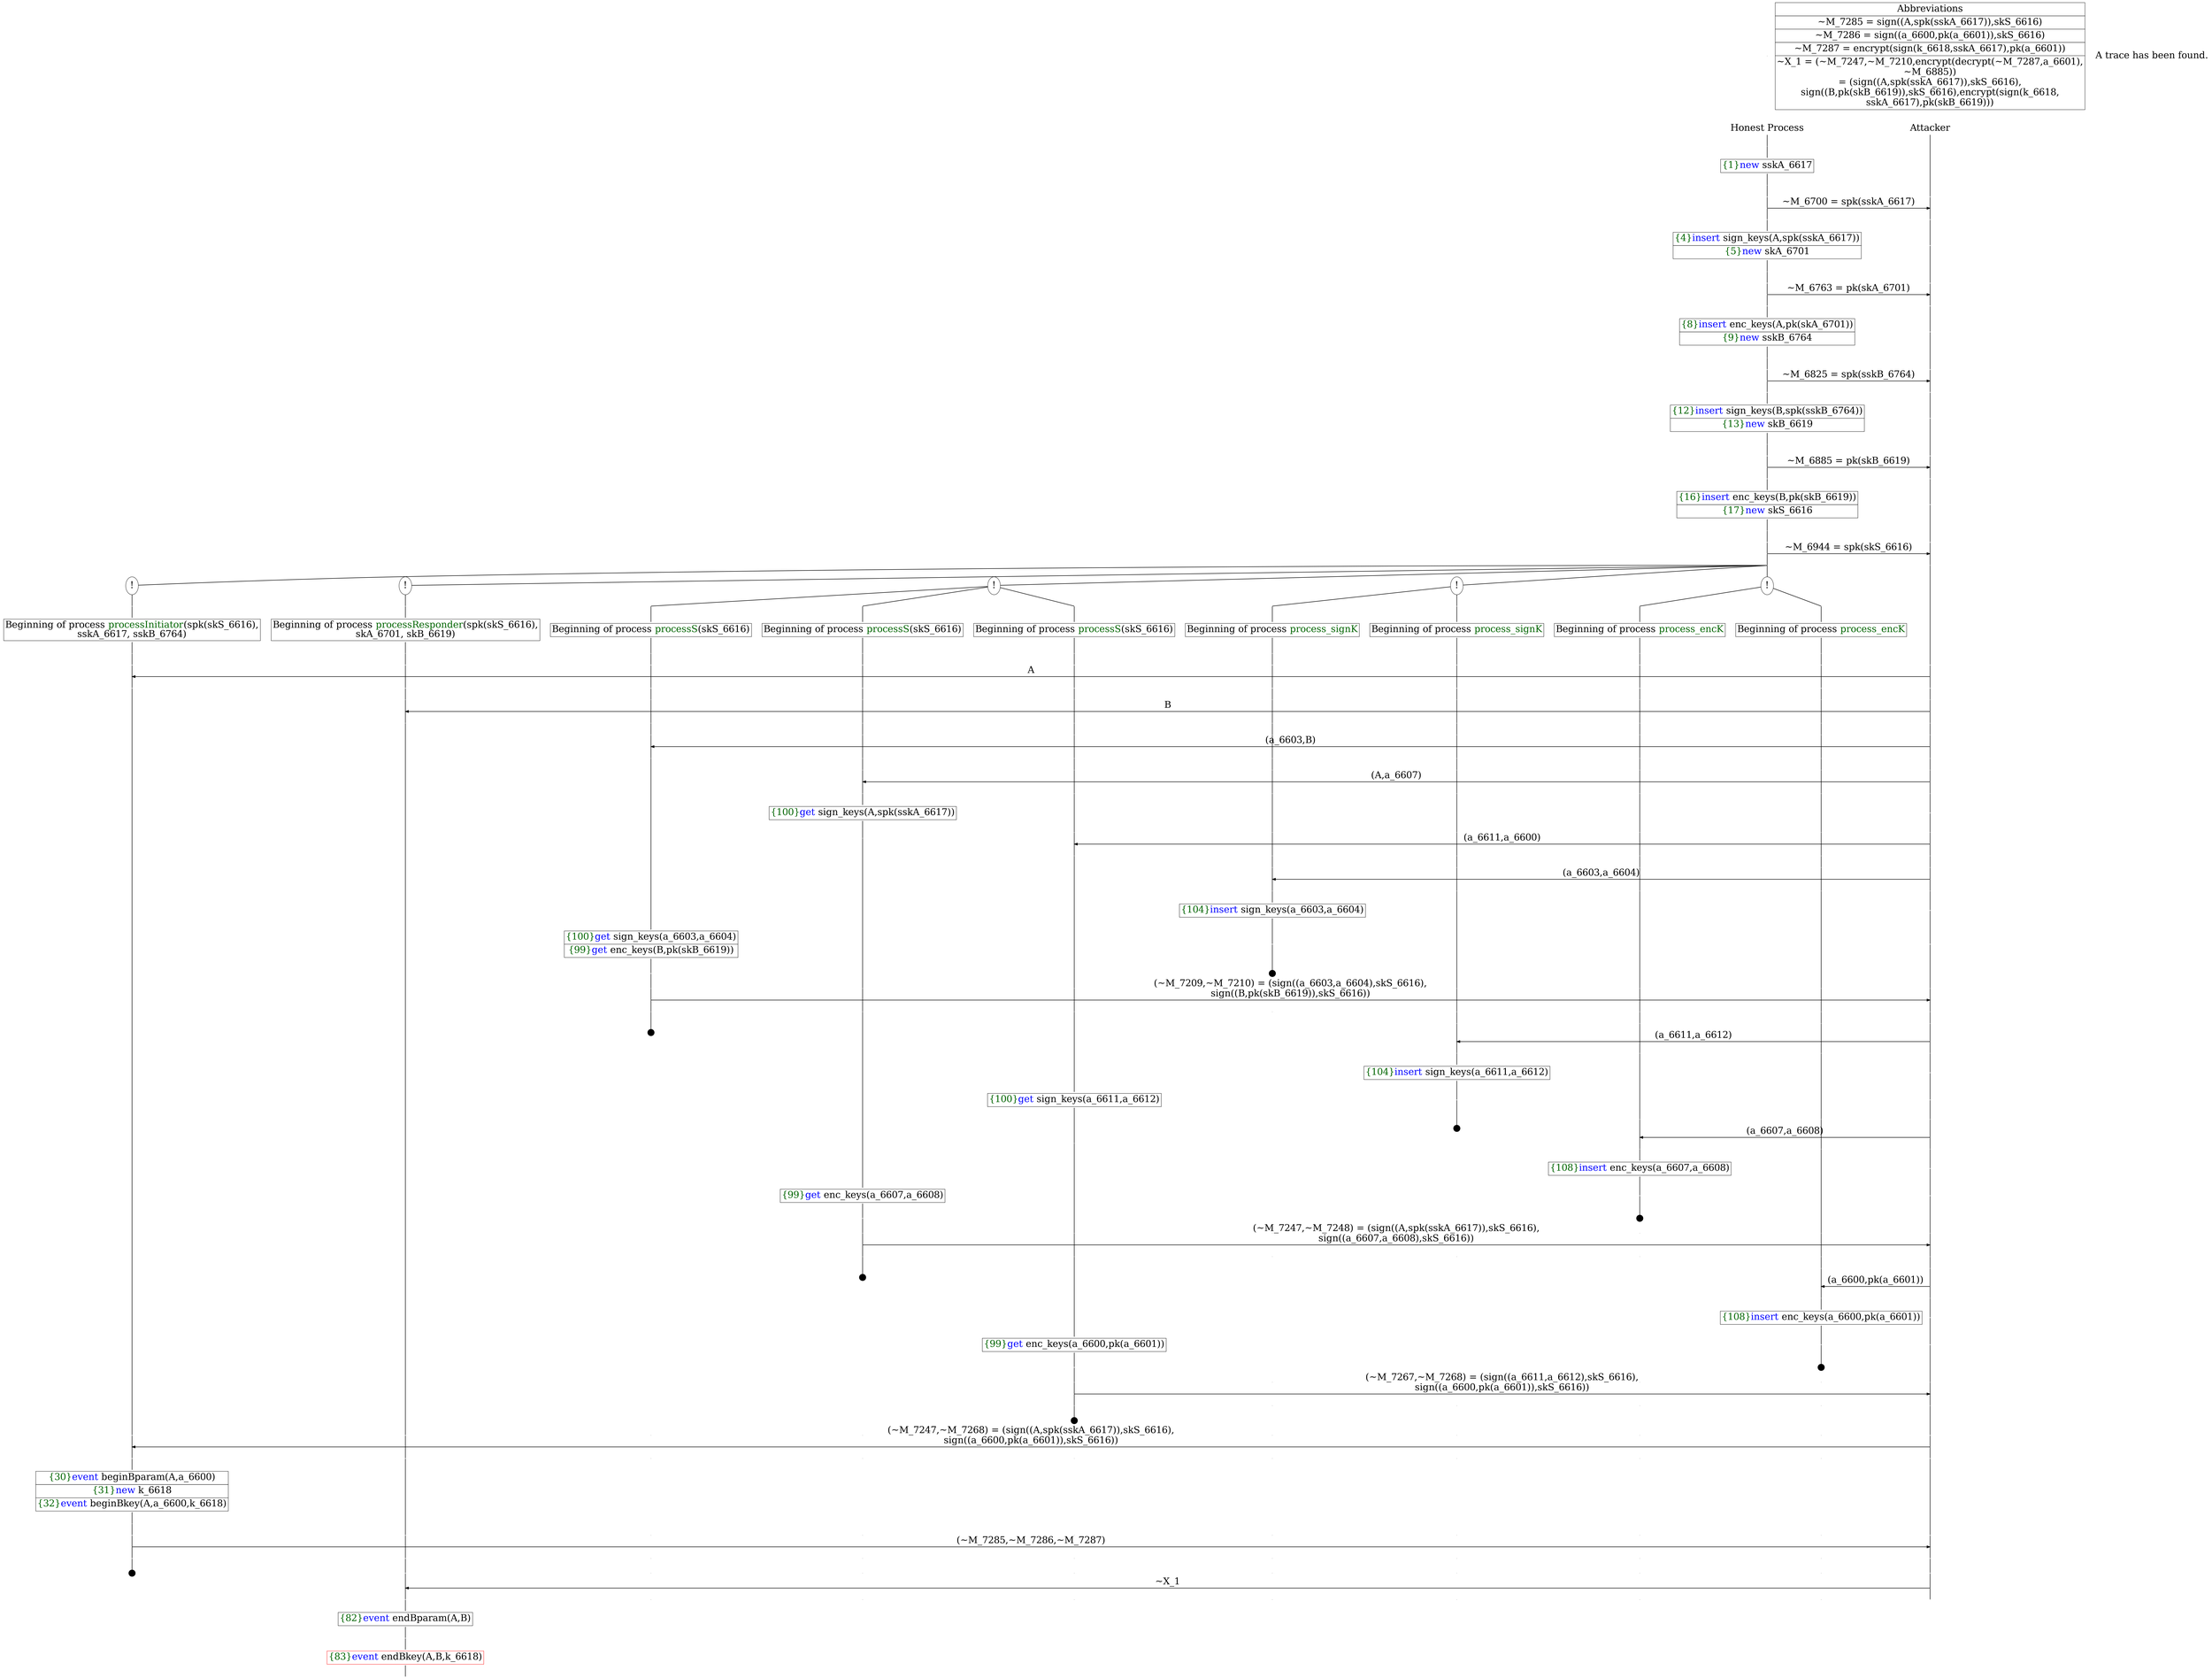 digraph {
graph [ordering = out]
edge [arrowhead = none, penwidth = 1.6, fontsize = 30]
node [shape = point, width = 0, height = 0, fontsize = 30]
Trace<br/>
[label = <A trace has been found.<br/>
>, shape = plaintext]
P0__0 [label = "Honest Process", shape = plaintext]
P__0 [label = "Attacker", shape = plaintext]
Trace -> P0__0 [label = "", style = invisible, weight = 100]{rank = same; P0__0 P__0}
P0__0 -> P0__1 [label = <>, weight = 100]
P0__1 -> P0__2 [label = <>, weight = 100]
P0__2 [shape = plaintext, label = <<TABLE BORDER="0" CELLBORDER="1" CELLSPACING="0" CELLPADDING="4"> <TR><TD><FONT COLOR="darkgreen">{1}</FONT><FONT COLOR="blue">new </FONT>sskA_6617</TD></TR></TABLE>>]
P0__2 -> P0__3 [label = <>, weight = 100]
P0__3 -> P0__4 [label = <>, weight = 100]
P__0 -> P__1 [label = <>, weight = 100]
{rank = same; P__1 P0__4}
P0__4 -> P0__5 [label = <>, weight = 100]
P__1 -> P__2 [label = <>, weight = 100]
{rank = same; P__2 P0__5}
P0__5 -> P__2 [label = <~M_6700 = spk(sskA_6617)>, arrowhead = normal]
P0__5 -> P0__6 [label = <>, weight = 100]
P__2 -> P__3 [label = <>, weight = 100]
{rank = same; P__3 P0__6}
P0__6 -> P0__7 [label = <>, weight = 100]
P0__7 [shape = plaintext, label = <<TABLE BORDER="0" CELLBORDER="1" CELLSPACING="0" CELLPADDING="4"> <TR><TD><FONT COLOR="darkgreen">{4}</FONT><FONT COLOR="blue">insert </FONT>sign_keys(A,spk(sskA_6617))</TD></TR><TR><TD><FONT COLOR="darkgreen">{5}</FONT><FONT COLOR="blue">new </FONT>skA_6701</TD></TR></TABLE>>]
P0__7 -> P0__8 [label = <>, weight = 100]
P__3 -> P__4 [label = <>, weight = 100]
{rank = same; P__4 P0__7}
P0__8 -> P0__9 [label = <>, weight = 100]
P__4 -> P__5 [label = <>, weight = 100]
{rank = same; P__5 P0__9}
P0__9 -> P0__10 [label = <>, weight = 100]
P__5 -> P__6 [label = <>, weight = 100]
{rank = same; P__6 P0__10}
P0__10 -> P__6 [label = <~M_6763 = pk(skA_6701)>, arrowhead = normal]
P0__10 -> P0__11 [label = <>, weight = 100]
P__6 -> P__7 [label = <>, weight = 100]
{rank = same; P__7 P0__11}
P0__11 -> P0__12 [label = <>, weight = 100]
P0__12 [shape = plaintext, label = <<TABLE BORDER="0" CELLBORDER="1" CELLSPACING="0" CELLPADDING="4"> <TR><TD><FONT COLOR="darkgreen">{8}</FONT><FONT COLOR="blue">insert </FONT>enc_keys(A,pk(skA_6701))</TD></TR><TR><TD><FONT COLOR="darkgreen">{9}</FONT><FONT COLOR="blue">new </FONT>sskB_6764</TD></TR></TABLE>>]
P0__12 -> P0__13 [label = <>, weight = 100]
P__7 -> P__8 [label = <>, weight = 100]
{rank = same; P__8 P0__12}
P0__13 -> P0__14 [label = <>, weight = 100]
P__8 -> P__9 [label = <>, weight = 100]
{rank = same; P__9 P0__14}
P0__14 -> P0__15 [label = <>, weight = 100]
P__9 -> P__10 [label = <>, weight = 100]
{rank = same; P__10 P0__15}
P0__15 -> P__10 [label = <~M_6825 = spk(sskB_6764)>, arrowhead = normal]
P0__15 -> P0__16 [label = <>, weight = 100]
P__10 -> P__11 [label = <>, weight = 100]
{rank = same; P__11 P0__16}
P0__16 -> P0__17 [label = <>, weight = 100]
P0__17 [shape = plaintext, label = <<TABLE BORDER="0" CELLBORDER="1" CELLSPACING="0" CELLPADDING="4"> <TR><TD><FONT COLOR="darkgreen">{12}</FONT><FONT COLOR="blue">insert </FONT>sign_keys(B,spk(sskB_6764))</TD></TR><TR><TD><FONT COLOR="darkgreen">{13}</FONT><FONT COLOR="blue">new </FONT>skB_6619</TD></TR></TABLE>>]
P0__17 -> P0__18 [label = <>, weight = 100]
P__11 -> P__12 [label = <>, weight = 100]
{rank = same; P__12 P0__17}
P0__18 -> P0__19 [label = <>, weight = 100]
P__12 -> P__13 [label = <>, weight = 100]
{rank = same; P__13 P0__19}
P0__19 -> P0__20 [label = <>, weight = 100]
P__13 -> P__14 [label = <>, weight = 100]
{rank = same; P__14 P0__20}
P0__20 -> P__14 [label = <~M_6885 = pk(skB_6619)>, arrowhead = normal]
P0__20 -> P0__21 [label = <>, weight = 100]
P__14 -> P__15 [label = <>, weight = 100]
{rank = same; P__15 P0__21}
P0__21 -> P0__22 [label = <>, weight = 100]
P0__22 [shape = plaintext, label = <<TABLE BORDER="0" CELLBORDER="1" CELLSPACING="0" CELLPADDING="4"> <TR><TD><FONT COLOR="darkgreen">{16}</FONT><FONT COLOR="blue">insert </FONT>enc_keys(B,pk(skB_6619))</TD></TR><TR><TD><FONT COLOR="darkgreen">{17}</FONT><FONT COLOR="blue">new </FONT>skS_6616</TD></TR></TABLE>>]
P0__22 -> P0__23 [label = <>, weight = 100]
P__15 -> P__16 [label = <>, weight = 100]
{rank = same; P__16 P0__22}
P0__23 -> P0__24 [label = <>, weight = 100]
P__16 -> P__17 [label = <>, weight = 100]
{rank = same; P__17 P0__24}
P0__24 -> P0__25 [label = <>, weight = 100]
P__17 -> P__18 [label = <>, weight = 100]
{rank = same; P__18 P0__25}
P0__25 -> P__18 [label = <~M_6944 = spk(skS_6616)>, arrowhead = normal]
P0__25 -> P0__26 [label = <>, weight = 100]
P__18 -> P__19 [label = <>, weight = 100]
{rank = same; P__19 P0__26}
/*RPar */
P0__26 -> P0_4__26 [label = <>]
P0__26 -> P0_3__26 [label = <>]
P0__26 -> P0_2__26 [label = <>]
P0__26 -> P0_1__26 [label = <>]
P0__26 -> P0_0__26 [label = <>]
P0__26 [label = "", fixedsize = false, width = 0, height = 0, shape = none]
{rank = same; P0_0__26 P0_1__26 P0_2__26 P0_3__26 P0_4__26}
P0_0__26 [label = "!", shape = ellipse]
{rank = same; P0_0_1__26 P0_0_0__26}
P0_0_1__26 [label = "", fixedsize = false, width = 0, height = 0, shape = none]
P0_0__26 -> P0_0_1__26 [label = <>]
P0_0_0__26 [label = "", fixedsize = false, width = 0, height = 0, shape = none]
P0_0__26 -> P0_0_0__26 [label = <>]
P0_0_0__26 -> P0_0_0__27 [label = <>, weight = 100]
P0_0_0__27 [shape = plaintext, label = <<TABLE BORDER="0" CELLBORDER="1" CELLSPACING="0" CELLPADDING="4"> <TR><TD>Beginning of process <FONT COLOR="darkgreen">process_encK</FONT></TD></TR></TABLE>>]
P0_0_0__27 -> P0_0_0__28 [label = <>, weight = 100]
P0_0_1__26 -> P0_0_1__27 [label = <>, weight = 100]
P0_0_1__27 [shape = plaintext, label = <<TABLE BORDER="0" CELLBORDER="1" CELLSPACING="0" CELLPADDING="4"> <TR><TD>Beginning of process <FONT COLOR="darkgreen">process_encK</FONT></TD></TR></TABLE>>]
P0_0_1__27 -> P0_0_1__28 [label = <>, weight = 100]
P0_1__26 [label = "!", shape = ellipse]
{rank = same; P0_1_1__26 P0_1_0__26}
P0_1_1__26 [label = "", fixedsize = false, width = 0, height = 0, shape = none]
P0_1__26 -> P0_1_1__26 [label = <>]
P0_1_0__26 [label = "", fixedsize = false, width = 0, height = 0, shape = none]
P0_1__26 -> P0_1_0__26 [label = <>]
P0_1_0__26 -> P0_1_0__27 [label = <>, weight = 100]
P0_1_0__27 [shape = plaintext, label = <<TABLE BORDER="0" CELLBORDER="1" CELLSPACING="0" CELLPADDING="4"> <TR><TD>Beginning of process <FONT COLOR="darkgreen">process_signK</FONT></TD></TR></TABLE>>]
P0_1_0__27 -> P0_1_0__28 [label = <>, weight = 100]
P0_1_1__26 -> P0_1_1__27 [label = <>, weight = 100]
P0_1_1__27 [shape = plaintext, label = <<TABLE BORDER="0" CELLBORDER="1" CELLSPACING="0" CELLPADDING="4"> <TR><TD>Beginning of process <FONT COLOR="darkgreen">process_signK</FONT></TD></TR></TABLE>>]
P0_1_1__27 -> P0_1_1__28 [label = <>, weight = 100]
P0_2__26 [label = "!", shape = ellipse]
{rank = same; P0_2_2__26 P0_2_1__26 P0_2_0__26}
P0_2_2__26 [label = "", fixedsize = false, width = 0, height = 0, shape = none]
P0_2__26 -> P0_2_2__26 [label = <>]
P0_2_1__26 [label = "", fixedsize = false, width = 0, height = 0, shape = none]
P0_2__26 -> P0_2_1__26 [label = <>]
P0_2_0__26 [label = "", fixedsize = false, width = 0, height = 0, shape = none]
P0_2__26 -> P0_2_0__26 [label = <>]
P0_2_0__26 -> P0_2_0__27 [label = <>, weight = 100]
P0_2_0__27 [shape = plaintext, label = <<TABLE BORDER="0" CELLBORDER="1" CELLSPACING="0" CELLPADDING="4"> <TR><TD>Beginning of process <FONT COLOR="darkgreen">processS</FONT>(skS_6616)</TD></TR></TABLE>>]
P0_2_0__27 -> P0_2_0__28 [label = <>, weight = 100]
P0_2_1__26 -> P0_2_1__27 [label = <>, weight = 100]
P0_2_1__27 [shape = plaintext, label = <<TABLE BORDER="0" CELLBORDER="1" CELLSPACING="0" CELLPADDING="4"> <TR><TD>Beginning of process <FONT COLOR="darkgreen">processS</FONT>(skS_6616)</TD></TR></TABLE>>]
P0_2_1__27 -> P0_2_1__28 [label = <>, weight = 100]
P0_2_2__26 -> P0_2_2__27 [label = <>, weight = 100]
P0_2_2__27 [shape = plaintext, label = <<TABLE BORDER="0" CELLBORDER="1" CELLSPACING="0" CELLPADDING="4"> <TR><TD>Beginning of process <FONT COLOR="darkgreen">processS</FONT>(skS_6616)</TD></TR></TABLE>>]
P0_2_2__27 -> P0_2_2__28 [label = <>, weight = 100]
P0_3__26 [label = "!", shape = ellipse]
P0_3_0__26 [label = "", fixedsize = false, width = 0, height = 0, shape = none]
P0_3__26 -> P0_3_0__26 [label = <>, weight = 100]
P0_3_0__26 -> P0_3_0__27 [label = <>, weight = 100]
P0_3_0__27 [shape = plaintext, label = <<TABLE BORDER="0" CELLBORDER="1" CELLSPACING="0" CELLPADDING="4"> <TR><TD>Beginning of process <FONT COLOR="darkgreen">processResponder</FONT>(spk(skS_6616),<br/>
skA_6701, skB_6619)</TD></TR></TABLE>>]
P0_3_0__27 -> P0_3_0__28 [label = <>, weight = 100]
P0_4__26 [label = "!", shape = ellipse]
P0_4_0__26 [label = "", fixedsize = false, width = 0, height = 0, shape = none]
P0_4__26 -> P0_4_0__26 [label = <>, weight = 100]
P0_4_0__26 -> P0_4_0__27 [label = <>, weight = 100]
P0_4_0__27 [shape = plaintext, label = <<TABLE BORDER="0" CELLBORDER="1" CELLSPACING="0" CELLPADDING="4"> <TR><TD>Beginning of process <FONT COLOR="darkgreen">processInitiator</FONT>(spk(skS_6616),<br/>
sskA_6617, sskB_6764)</TD></TR></TABLE>>]
P0_4_0__27 -> P0_4_0__28 [label = <>, weight = 100]
P0_4_0__28 -> P0_4_0__29 [label = <>, weight = 100]
P0_3_0__28 -> P0_3_0__29 [label = <>, weight = 100]
P0_2_2__28 -> P0_2_2__29 [label = <>, weight = 100]
P0_2_1__28 -> P0_2_1__29 [label = <>, weight = 100]
P0_2_0__28 -> P0_2_0__29 [label = <>, weight = 100]
P0_1_1__28 -> P0_1_1__29 [label = <>, weight = 100]
P0_1_0__28 -> P0_1_0__29 [label = <>, weight = 100]
P0_0_1__28 -> P0_0_1__29 [label = <>, weight = 100]
P0_0_0__28 -> P0_0_0__29 [label = <>, weight = 100]
P__19 -> P__20 [label = <>, weight = 100]
{rank = same; P__20 P0_0_0__29 P0_0_1__29 P0_1_0__29 P0_1_1__29 P0_2_0__29 P0_2_1__29 P0_2_2__29 P0_3_0__29 P0_4_0__29}
P0_4_0__29 -> P0_4_0__30 [label = <>, weight = 100]
P__20 -> P__21 [label = <>, weight = 100]
{rank = same; P__21 P0_4_0__30}
P0_4_0__30 -> P__21 [label = <A>, dir = back, arrowhead = normal]
P0_4_0__30 -> P0_4_0__31 [label = <>, weight = 100]
P0_3_0__29 -> P0_3_0__30 [label = <>, weight = 100]
P0_2_2__29 -> P0_2_2__30 [label = <>, weight = 100]
P0_2_1__29 -> P0_2_1__30 [label = <>, weight = 100]
P0_2_0__29 -> P0_2_0__30 [label = <>, weight = 100]
P0_1_1__29 -> P0_1_1__30 [label = <>, weight = 100]
P0_1_0__29 -> P0_1_0__30 [label = <>, weight = 100]
P0_0_1__29 -> P0_0_1__30 [label = <>, weight = 100]
P0_0_0__29 -> P0_0_0__30 [label = <>, weight = 100]
P__21 -> P__22 [label = <>, weight = 100]
{rank = same; P__22 P0_0_0__30 P0_0_1__30 P0_1_0__30 P0_1_1__30 P0_2_0__30 P0_2_1__30 P0_2_2__30 P0_3_0__30 P0_4_0__31}
P0_3_0__30 -> P0_3_0__31 [label = <>, weight = 100]
P0_2_2__30 -> P0_2_2__31 [label = <>, weight = 100]
P0_2_1__30 -> P0_2_1__31 [label = <>, weight = 100]
P0_2_0__30 -> P0_2_0__31 [label = <>, weight = 100]
P0_1_1__30 -> P0_1_1__31 [label = <>, weight = 100]
P0_1_0__30 -> P0_1_0__31 [label = <>, weight = 100]
P0_0_1__30 -> P0_0_1__31 [label = <>, weight = 100]
P0_0_0__30 -> P0_0_0__31 [label = <>, weight = 100]
P__22 -> P__23 [label = <>, weight = 100]
{rank = same; P__23 P0_0_0__31 P0_0_1__31 P0_1_0__31 P0_1_1__31 P0_2_0__31 P0_2_1__31 P0_2_2__31 P0_3_0__31}
P0_3_0__31 -> P0_3_0__32 [label = <>, weight = 100]
P__23 -> P__24 [label = <>, weight = 100]
{rank = same; P__24 P0_3_0__32}
P0_3_0__32 -> P__24 [label = <B>, dir = back, arrowhead = normal]
P0_3_0__32 -> P0_3_0__33 [label = <>, weight = 100]
P0_2_2__31 -> P0_2_2__32 [label = <>, weight = 100]
P0_2_1__31 -> P0_2_1__32 [label = <>, weight = 100]
P0_2_0__31 -> P0_2_0__32 [label = <>, weight = 100]
P0_1_1__31 -> P0_1_1__32 [label = <>, weight = 100]
P0_1_0__31 -> P0_1_0__32 [label = <>, weight = 100]
P0_0_1__31 -> P0_0_1__32 [label = <>, weight = 100]
P0_0_0__31 -> P0_0_0__32 [label = <>, weight = 100]
P__24 -> P__25 [label = <>, weight = 100]
{rank = same; P__25 P0_0_0__32 P0_0_1__32 P0_1_0__32 P0_1_1__32 P0_2_0__32 P0_2_1__32 P0_2_2__32 P0_3_0__33}
P0_2_2__32 -> P0_2_2__33 [label = <>, weight = 100]
P0_2_1__32 -> P0_2_1__33 [label = <>, weight = 100]
P0_2_0__32 -> P0_2_0__33 [label = <>, weight = 100]
P0_1_1__32 -> P0_1_1__33 [label = <>, weight = 100]
P0_1_0__32 -> P0_1_0__33 [label = <>, weight = 100]
P0_0_1__32 -> P0_0_1__33 [label = <>, weight = 100]
P0_0_0__32 -> P0_0_0__33 [label = <>, weight = 100]
P__25 -> P__26 [label = <>, weight = 100]
{rank = same; P__26 P0_0_0__33 P0_0_1__33 P0_1_0__33 P0_1_1__33 P0_2_0__33 P0_2_1__33 P0_2_2__33}
P0_2_2__33 -> P0_2_2__34 [label = <>, weight = 100]
P__26 -> P__27 [label = <>, weight = 100]
{rank = same; P__27 P0_2_2__34}
P0_2_2__34 -> P__27 [label = <(a_6603,B)>, dir = back, arrowhead = normal]
P0_2_2__34 -> P0_2_2__35 [label = <>, weight = 100]
P0_2_1__33 -> P0_2_1__34 [label = <>, weight = 100]
P0_2_0__33 -> P0_2_0__34 [label = <>, weight = 100]
P0_1_1__33 -> P0_1_1__34 [label = <>, weight = 100]
P0_1_0__33 -> P0_1_0__34 [label = <>, weight = 100]
P0_0_1__33 -> P0_0_1__34 [label = <>, weight = 100]
P0_0_0__33 -> P0_0_0__34 [label = <>, weight = 100]
P__27 -> P__28 [label = <>, weight = 100]
{rank = same; P__28 P0_0_0__34 P0_0_1__34 P0_1_0__34 P0_1_1__34 P0_2_0__34 P0_2_1__34 P0_2_2__35}
P0_2_1__34 -> P0_2_1__35 [label = <>, weight = 100]
P0_2_0__34 -> P0_2_0__35 [label = <>, weight = 100]
P0_1_1__34 -> P0_1_1__35 [label = <>, weight = 100]
P0_1_0__34 -> P0_1_0__35 [label = <>, weight = 100]
P0_0_1__34 -> P0_0_1__35 [label = <>, weight = 100]
P0_0_0__34 -> P0_0_0__35 [label = <>, weight = 100]
P__28 -> P__29 [label = <>, weight = 100]
{rank = same; P__29 P0_0_0__35 P0_0_1__35 P0_1_0__35 P0_1_1__35 P0_2_0__35 P0_2_1__35}
P0_2_1__35 -> P0_2_1__36 [label = <>, weight = 100]
P__29 -> P__30 [label = <>, weight = 100]
{rank = same; P__30 P0_2_1__36}
P0_2_1__36 -> P__30 [label = <(A,a_6607)>, dir = back, arrowhead = normal]
P0_2_1__36 -> P0_2_1__37 [label = <>, weight = 100]
P0_2_0__35 -> P0_2_0__36 [label = <>, weight = 100]
P0_1_1__35 -> P0_1_1__36 [label = <>, weight = 100]
P0_1_0__35 -> P0_1_0__36 [label = <>, weight = 100]
P0_0_1__35 -> P0_0_1__36 [label = <>, weight = 100]
P0_0_0__35 -> P0_0_0__36 [label = <>, weight = 100]
P__30 -> P__31 [label = <>, weight = 100]
{rank = same; P__31 P0_0_0__36 P0_0_1__36 P0_1_0__36 P0_1_1__36 P0_2_0__36 P0_2_1__37}
P0_2_1__37 -> P0_2_1__38 [label = <>, weight = 100]
P0_2_1__38 [shape = plaintext, label = <<TABLE BORDER="0" CELLBORDER="1" CELLSPACING="0" CELLPADDING="4"> <TR><TD><FONT COLOR="darkgreen">{100}</FONT><FONT COLOR="blue">get </FONT>sign_keys(A,spk(sskA_6617))</TD></TR></TABLE>>]
P0_2_1__38 -> P0_2_1__39 [label = <>, weight = 100]
P__31 -> P__32 [label = <>, weight = 100]
{rank = same; P__32 P0_2_1__38}
P0_2_0__36 -> P0_2_0__37 [label = <>, weight = 100]
P0_1_1__36 -> P0_1_1__37 [label = <>, weight = 100]
P0_1_0__36 -> P0_1_0__37 [label = <>, weight = 100]
P0_0_1__36 -> P0_0_1__37 [label = <>, weight = 100]
P0_0_0__36 -> P0_0_0__37 [label = <>, weight = 100]
P__32 -> P__33 [label = <>, weight = 100]
{rank = same; P__33 P0_0_0__37 P0_0_1__37 P0_1_0__37 P0_1_1__37 P0_2_0__37}
P0_2_0__37 -> P0_2_0__38 [label = <>, weight = 100]
P__33 -> P__34 [label = <>, weight = 100]
{rank = same; P__34 P0_2_0__38}
P0_2_0__38 -> P__34 [label = <(a_6611,a_6600)>, dir = back, arrowhead = normal]
P0_2_0__38 -> P0_2_0__39 [label = <>, weight = 100]
P0_1_1__37 -> P0_1_1__38 [label = <>, weight = 100]
P0_1_0__37 -> P0_1_0__38 [label = <>, weight = 100]
P0_0_1__37 -> P0_0_1__38 [label = <>, weight = 100]
P0_0_0__37 -> P0_0_0__38 [label = <>, weight = 100]
P__34 -> P__35 [label = <>, weight = 100]
{rank = same; P__35 P0_0_0__38 P0_0_1__38 P0_1_0__38 P0_1_1__38 P0_2_0__39}
P0_1_1__38 -> P0_1_1__39 [label = <>, weight = 100]
P0_1_0__38 -> P0_1_0__39 [label = <>, weight = 100]
P0_0_1__38 -> P0_0_1__39 [label = <>, weight = 100]
P0_0_0__38 -> P0_0_0__39 [label = <>, weight = 100]
P__35 -> P__36 [label = <>, weight = 100]
{rank = same; P__36 P0_0_0__39 P0_0_1__39 P0_1_0__39 P0_1_1__39}
P0_1_1__39 -> P0_1_1__40 [label = <>, weight = 100]
P__36 -> P__37 [label = <>, weight = 100]
{rank = same; P__37 P0_1_1__40}
P0_1_1__40 -> P__37 [label = <(a_6603,a_6604)>, dir = back, arrowhead = normal]
P0_1_1__40 -> P0_1_1__41 [label = <>, weight = 100]
P0_1_0__39 -> P0_1_0__40 [label = <>, weight = 100]
P0_0_1__39 -> P0_0_1__40 [label = <>, weight = 100]
P0_0_0__39 -> P0_0_0__40 [label = <>, weight = 100]
P__37 -> P__38 [label = <>, weight = 100]
{rank = same; P__38 P0_0_0__40 P0_0_1__40 P0_1_0__40 P0_1_1__41}
P0_1_1__41 -> P0_1_1__42 [label = <>, weight = 100]
P0_1_1__42 [shape = plaintext, label = <<TABLE BORDER="0" CELLBORDER="1" CELLSPACING="0" CELLPADDING="4"> <TR><TD><FONT COLOR="darkgreen">{104}</FONT><FONT COLOR="blue">insert </FONT>sign_keys(a_6603,a_6604)</TD></TR></TABLE>>]
P0_1_1__42 -> P0_1_1__43 [label = <>, weight = 100]
P__38 -> P__39 [label = <>, weight = 100]
{rank = same; P__39 P0_1_1__42}
P0_1_1__44 [label = "", width = 0.3, height = 0.3]
P0_1_1__43 -> P0_1_1__44 [label = <>, weight = 100]
P0_2_2__35 -> P0_2_2__36 [label = <>, weight = 100]
P0_2_2__36 [shape = plaintext, label = <<TABLE BORDER="0" CELLBORDER="1" CELLSPACING="0" CELLPADDING="4"> <TR><TD><FONT COLOR="darkgreen">{100}</FONT><FONT COLOR="blue">get </FONT>sign_keys(a_6603,a_6604)</TD></TR><TR><TD><FONT COLOR="darkgreen">{99}</FONT><FONT COLOR="blue">get </FONT>enc_keys(B,pk(skB_6619))</TD></TR></TABLE>>]
P0_2_2__36 -> P0_2_2__37 [label = <>, weight = 100]
P__39 -> P__40 [label = <>, weight = 100]
{rank = same; P__40 P0_2_2__36}
P0_2_2__37 -> P0_2_2__38 [label = <>, weight = 100]
P0_2_1__39 -> P0_2_1__40 [label = <>, weight = 100]
P0_2_0__39 -> P0_2_0__40 [label = <>, weight = 100]
P0_1_1__45 [label = "", style = invisible]
P0_1_1__44 -> P0_1_1__45 [label = <>, weight = 100, style = invisible]
P0_1_0__40 -> P0_1_0__41 [label = <>, weight = 100]
P0_0_1__40 -> P0_0_1__41 [label = <>, weight = 100]
P0_0_0__40 -> P0_0_0__41 [label = <>, weight = 100]
P__40 -> P__41 [label = <>, weight = 100]
{rank = same; P__41 P0_0_0__41 P0_0_1__41 P0_1_0__41 P0_1_1__45 P0_2_0__40 P0_2_1__40 P0_2_2__38}
P0_2_2__38 -> P0_2_2__39 [label = <>, weight = 100]
P__41 -> P__42 [label = <>, weight = 100]
{rank = same; P__42 P0_2_2__39}
P0_2_2__39 -> P__42 [label = <(~M_7209,~M_7210) = (sign((a_6603,a_6604),skS_6616),<br/>
sign((B,pk(skB_6619)),skS_6616))>, arrowhead = normal]
P0_2_2__39 -> P0_2_2__40 [label = <>, weight = 100]
P0_2_1__40 -> P0_2_1__41 [label = <>, weight = 100]
P0_2_0__40 -> P0_2_0__41 [label = <>, weight = 100]
P0_1_1__46 [label = "", style = invisible]
P0_1_1__45 -> P0_1_1__46 [label = <>, weight = 100, style = invisible]
P0_1_0__41 -> P0_1_0__42 [label = <>, weight = 100]
P0_0_1__41 -> P0_0_1__42 [label = <>, weight = 100]
P0_0_0__41 -> P0_0_0__42 [label = <>, weight = 100]
P__42 -> P__43 [label = <>, weight = 100]
{rank = same; P__43 P0_0_0__42 P0_0_1__42 P0_1_0__42 P0_1_1__46 P0_2_0__41 P0_2_1__41 P0_2_2__40}
P0_2_2__41 [label = "", width = 0.3, height = 0.3]
P0_2_2__40 -> P0_2_2__41 [label = <>, weight = 100]
P0_1_0__42 -> P0_1_0__43 [label = <>, weight = 100]
P0_0_1__42 -> P0_0_1__43 [label = <>, weight = 100]
P0_0_0__42 -> P0_0_0__43 [label = <>, weight = 100]
P__43 -> P__44 [label = <>, weight = 100]
{rank = same; P__44 P0_0_0__43 P0_0_1__43 P0_1_0__43}
P0_1_0__43 -> P0_1_0__44 [label = <>, weight = 100]
P__44 -> P__45 [label = <>, weight = 100]
{rank = same; P__45 P0_1_0__44}
P0_1_0__44 -> P__45 [label = <(a_6611,a_6612)>, dir = back, arrowhead = normal]
P0_1_0__44 -> P0_1_0__45 [label = <>, weight = 100]
P0_0_1__43 -> P0_0_1__44 [label = <>, weight = 100]
P0_0_0__43 -> P0_0_0__44 [label = <>, weight = 100]
P__45 -> P__46 [label = <>, weight = 100]
{rank = same; P__46 P0_0_0__44 P0_0_1__44 P0_1_0__45}
P0_1_0__45 -> P0_1_0__46 [label = <>, weight = 100]
P0_1_0__46 [shape = plaintext, label = <<TABLE BORDER="0" CELLBORDER="1" CELLSPACING="0" CELLPADDING="4"> <TR><TD><FONT COLOR="darkgreen">{104}</FONT><FONT COLOR="blue">insert </FONT>sign_keys(a_6611,a_6612)</TD></TR></TABLE>>]
P0_1_0__46 -> P0_1_0__47 [label = <>, weight = 100]
P__46 -> P__47 [label = <>, weight = 100]
{rank = same; P__47 P0_1_0__46}
P0_1_0__48 [label = "", width = 0.3, height = 0.3]
P0_1_0__47 -> P0_1_0__48 [label = <>, weight = 100]
P0_2_0__41 -> P0_2_0__42 [label = <>, weight = 100]
P0_2_0__42 [shape = plaintext, label = <<TABLE BORDER="0" CELLBORDER="1" CELLSPACING="0" CELLPADDING="4"> <TR><TD><FONT COLOR="darkgreen">{100}</FONT><FONT COLOR="blue">get </FONT>sign_keys(a_6611,a_6612)</TD></TR></TABLE>>]
P0_2_0__42 -> P0_2_0__43 [label = <>, weight = 100]
P__47 -> P__48 [label = <>, weight = 100]
{rank = same; P__48 P0_2_0__42}
P0_0_1__44 -> P0_0_1__45 [label = <>, weight = 100]
P0_0_0__44 -> P0_0_0__45 [label = <>, weight = 100]
P__48 -> P__49 [label = <>, weight = 100]
{rank = same; P__49 P0_0_0__45 P0_0_1__45}
P0_0_1__45 -> P0_0_1__46 [label = <>, weight = 100]
P__49 -> P__50 [label = <>, weight = 100]
{rank = same; P__50 P0_0_1__46}
P0_0_1__46 -> P__50 [label = <(a_6607,a_6608)>, dir = back, arrowhead = normal]
P0_0_1__46 -> P0_0_1__47 [label = <>, weight = 100]
P0_0_0__45 -> P0_0_0__46 [label = <>, weight = 100]
P__50 -> P__51 [label = <>, weight = 100]
{rank = same; P__51 P0_0_0__46 P0_0_1__47}
P0_0_1__47 -> P0_0_1__48 [label = <>, weight = 100]
P0_0_1__48 [shape = plaintext, label = <<TABLE BORDER="0" CELLBORDER="1" CELLSPACING="0" CELLPADDING="4"> <TR><TD><FONT COLOR="darkgreen">{108}</FONT><FONT COLOR="blue">insert </FONT>enc_keys(a_6607,a_6608)</TD></TR></TABLE>>]
P0_0_1__48 -> P0_0_1__49 [label = <>, weight = 100]
P__51 -> P__52 [label = <>, weight = 100]
{rank = same; P__52 P0_0_1__48}
P0_0_1__50 [label = "", width = 0.3, height = 0.3]
P0_0_1__49 -> P0_0_1__50 [label = <>, weight = 100]
P0_2_1__41 -> P0_2_1__42 [label = <>, weight = 100]
P0_2_1__42 [shape = plaintext, label = <<TABLE BORDER="0" CELLBORDER="1" CELLSPACING="0" CELLPADDING="4"> <TR><TD><FONT COLOR="darkgreen">{99}</FONT><FONT COLOR="blue">get </FONT>enc_keys(a_6607,a_6608)</TD></TR></TABLE>>]
P0_2_1__42 -> P0_2_1__43 [label = <>, weight = 100]
P__52 -> P__53 [label = <>, weight = 100]
{rank = same; P__53 P0_2_1__42}
P0_2_1__43 -> P0_2_1__44 [label = <>, weight = 100]
P0_2_0__43 -> P0_2_0__44 [label = <>, weight = 100]
P0_1_1__47 [label = "", style = invisible]
P0_1_1__46 -> P0_1_1__47 [label = <>, weight = 100, style = invisible]
P0_1_0__49 [label = "", style = invisible]
P0_1_0__48 -> P0_1_0__49 [label = <>, weight = 100, style = invisible]
P0_0_1__51 [label = "", style = invisible]
P0_0_1__50 -> P0_0_1__51 [label = <>, weight = 100, style = invisible]
P0_0_0__46 -> P0_0_0__47 [label = <>, weight = 100]
P__53 -> P__54 [label = <>, weight = 100]
{rank = same; P__54 P0_0_0__47 P0_0_1__51 P0_1_0__49 P0_1_1__47 P0_2_0__44 P0_2_1__44}
P0_2_1__44 -> P0_2_1__45 [label = <>, weight = 100]
P__54 -> P__55 [label = <>, weight = 100]
{rank = same; P__55 P0_2_1__45}
P0_2_1__45 -> P__55 [label = <(~M_7247,~M_7248) = (sign((A,spk(sskA_6617)),skS_6616),<br/>
sign((a_6607,a_6608),skS_6616))>, arrowhead = normal]
P0_2_1__45 -> P0_2_1__46 [label = <>, weight = 100]
P0_2_0__44 -> P0_2_0__45 [label = <>, weight = 100]
P0_1_1__48 [label = "", style = invisible]
P0_1_1__47 -> P0_1_1__48 [label = <>, weight = 100, style = invisible]
P0_1_0__50 [label = "", style = invisible]
P0_1_0__49 -> P0_1_0__50 [label = <>, weight = 100, style = invisible]
P0_0_1__52 [label = "", style = invisible]
P0_0_1__51 -> P0_0_1__52 [label = <>, weight = 100, style = invisible]
P0_0_0__47 -> P0_0_0__48 [label = <>, weight = 100]
P__55 -> P__56 [label = <>, weight = 100]
{rank = same; P__56 P0_0_0__48 P0_0_1__52 P0_1_0__50 P0_1_1__48 P0_2_0__45 P0_2_1__46}
P0_2_1__47 [label = "", width = 0.3, height = 0.3]
P0_2_1__46 -> P0_2_1__47 [label = <>, weight = 100]
P0_0_0__48 -> P0_0_0__49 [label = <>, weight = 100]
P__56 -> P__57 [label = <>, weight = 100]
{rank = same; P__57 P0_0_0__49}
P0_0_0__49 -> P0_0_0__50 [label = <>, weight = 100]
P__57 -> P__58 [label = <>, weight = 100]
{rank = same; P__58 P0_0_0__50}
P0_0_0__50 -> P__58 [label = <(a_6600,pk(a_6601))>, dir = back, arrowhead = normal]
P0_0_0__50 -> P0_0_0__51 [label = <>, weight = 100]
P__58 -> P__59 [label = <>, weight = 100]
{rank = same; P__59 P0_0_0__51}
P0_0_0__51 -> P0_0_0__52 [label = <>, weight = 100]
P0_0_0__52 [shape = plaintext, label = <<TABLE BORDER="0" CELLBORDER="1" CELLSPACING="0" CELLPADDING="4"> <TR><TD><FONT COLOR="darkgreen">{108}</FONT><FONT COLOR="blue">insert </FONT>enc_keys(a_6600,pk(a_6601))</TD></TR></TABLE>>]
P0_0_0__52 -> P0_0_0__53 [label = <>, weight = 100]
P__59 -> P__60 [label = <>, weight = 100]
{rank = same; P__60 P0_0_0__52}
P0_0_0__54 [label = "", width = 0.3, height = 0.3]
P0_0_0__53 -> P0_0_0__54 [label = <>, weight = 100]
P0_2_0__45 -> P0_2_0__46 [label = <>, weight = 100]
P0_2_0__46 [shape = plaintext, label = <<TABLE BORDER="0" CELLBORDER="1" CELLSPACING="0" CELLPADDING="4"> <TR><TD><FONT COLOR="darkgreen">{99}</FONT><FONT COLOR="blue">get </FONT>enc_keys(a_6600,pk(a_6601))</TD></TR></TABLE>>]
P0_2_0__46 -> P0_2_0__47 [label = <>, weight = 100]
P__60 -> P__61 [label = <>, weight = 100]
{rank = same; P__61 P0_2_0__46}
P0_2_0__47 -> P0_2_0__48 [label = <>, weight = 100]
P0_1_1__49 [label = "", style = invisible]
P0_1_1__48 -> P0_1_1__49 [label = <>, weight = 100, style = invisible]
P0_1_0__51 [label = "", style = invisible]
P0_1_0__50 -> P0_1_0__51 [label = <>, weight = 100, style = invisible]
P0_0_1__53 [label = "", style = invisible]
P0_0_1__52 -> P0_0_1__53 [label = <>, weight = 100, style = invisible]
P0_0_0__55 [label = "", style = invisible]
P0_0_0__54 -> P0_0_0__55 [label = <>, weight = 100, style = invisible]
P__61 -> P__62 [label = <>, weight = 100]
{rank = same; P__62 P0_0_0__55 P0_0_1__53 P0_1_0__51 P0_1_1__49 P0_2_0__48}
P0_2_0__48 -> P0_2_0__49 [label = <>, weight = 100]
P__62 -> P__63 [label = <>, weight = 100]
{rank = same; P__63 P0_2_0__49}
P0_2_0__49 -> P__63 [label = <(~M_7267,~M_7268) = (sign((a_6611,a_6612),skS_6616),<br/>
sign((a_6600,pk(a_6601)),skS_6616))>, arrowhead = normal]
P0_2_0__49 -> P0_2_0__50 [label = <>, weight = 100]
P0_1_1__50 [label = "", style = invisible]
P0_1_1__49 -> P0_1_1__50 [label = <>, weight = 100, style = invisible]
P0_1_0__52 [label = "", style = invisible]
P0_1_0__51 -> P0_1_0__52 [label = <>, weight = 100, style = invisible]
P0_0_1__54 [label = "", style = invisible]
P0_0_1__53 -> P0_0_1__54 [label = <>, weight = 100, style = invisible]
P0_0_0__56 [label = "", style = invisible]
P0_0_0__55 -> P0_0_0__56 [label = <>, weight = 100, style = invisible]
P__63 -> P__64 [label = <>, weight = 100]
{rank = same; P__64 P0_0_0__56 P0_0_1__54 P0_1_0__52 P0_1_1__50 P0_2_0__50}
P0_2_0__51 [label = "", width = 0.3, height = 0.3]
P0_2_0__50 -> P0_2_0__51 [label = <>, weight = 100]
P0_4_0__31 -> P0_4_0__32 [label = <>, weight = 100]
P0_3_0__33 -> P0_3_0__34 [label = <>, weight = 100]
P0_2_2__42 [label = "", style = invisible]
P0_2_2__41 -> P0_2_2__42 [label = <>, weight = 100, style = invisible]
P0_2_1__48 [label = "", style = invisible]
P0_2_1__47 -> P0_2_1__48 [label = <>, weight = 100, style = invisible]
P0_2_0__52 [label = "", style = invisible]
P0_2_0__51 -> P0_2_0__52 [label = <>, weight = 100, style = invisible]
P0_1_1__51 [label = "", style = invisible]
P0_1_1__50 -> P0_1_1__51 [label = <>, weight = 100, style = invisible]
P0_1_0__53 [label = "", style = invisible]
P0_1_0__52 -> P0_1_0__53 [label = <>, weight = 100, style = invisible]
P0_0_1__55 [label = "", style = invisible]
P0_0_1__54 -> P0_0_1__55 [label = <>, weight = 100, style = invisible]
P0_0_0__57 [label = "", style = invisible]
P0_0_0__56 -> P0_0_0__57 [label = <>, weight = 100, style = invisible]
P__64 -> P__65 [label = <>, weight = 100]
{rank = same; P__65 P0_0_0__57 P0_0_1__55 P0_1_0__53 P0_1_1__51 P0_2_0__52 P0_2_1__48 P0_2_2__42 P0_3_0__34 P0_4_0__32}
P0_4_0__32 -> P0_4_0__33 [label = <>, weight = 100]
P__65 -> P__66 [label = <>, weight = 100]
{rank = same; P__66 P0_4_0__33}
P0_4_0__33 -> P__66 [label = <(~M_7247,~M_7268) = (sign((A,spk(sskA_6617)),skS_6616),<br/>
sign((a_6600,pk(a_6601)),skS_6616))>, dir = back, arrowhead = normal]
P0_4_0__33 -> P0_4_0__34 [label = <>, weight = 100]
P0_3_0__34 -> P0_3_0__35 [label = <>, weight = 100]
P0_2_2__43 [label = "", style = invisible]
P0_2_2__42 -> P0_2_2__43 [label = <>, weight = 100, style = invisible]
P0_2_1__49 [label = "", style = invisible]
P0_2_1__48 -> P0_2_1__49 [label = <>, weight = 100, style = invisible]
P0_2_0__53 [label = "", style = invisible]
P0_2_0__52 -> P0_2_0__53 [label = <>, weight = 100, style = invisible]
P0_1_1__52 [label = "", style = invisible]
P0_1_1__51 -> P0_1_1__52 [label = <>, weight = 100, style = invisible]
P0_1_0__54 [label = "", style = invisible]
P0_1_0__53 -> P0_1_0__54 [label = <>, weight = 100, style = invisible]
P0_0_1__56 [label = "", style = invisible]
P0_0_1__55 -> P0_0_1__56 [label = <>, weight = 100, style = invisible]
P0_0_0__58 [label = "", style = invisible]
P0_0_0__57 -> P0_0_0__58 [label = <>, weight = 100, style = invisible]
P__66 -> P__67 [label = <>, weight = 100]
{rank = same; P__67 P0_0_0__58 P0_0_1__56 P0_1_0__54 P0_1_1__52 P0_2_0__53 P0_2_1__49 P0_2_2__43 P0_3_0__35 P0_4_0__34}
P0_4_0__34 -> P0_4_0__35 [label = <>, weight = 100]
P0_4_0__35 [shape = plaintext, label = <<TABLE BORDER="0" CELLBORDER="1" CELLSPACING="0" CELLPADDING="4"> <TR><TD><FONT COLOR="darkgreen">{30}</FONT><FONT COLOR="blue">event</FONT> beginBparam(A,a_6600)</TD></TR><TR><TD><FONT COLOR="darkgreen">{31}</FONT><FONT COLOR="blue">new </FONT>k_6618</TD></TR><TR><TD><FONT COLOR="darkgreen">{32}</FONT><FONT COLOR="blue">event</FONT> beginBkey(A,a_6600,k_6618)</TD></TR></TABLE>>]
P0_4_0__35 -> P0_4_0__36 [label = <>, weight = 100]
P0_4_0__36 -> P0_4_0__37 [label = <>, weight = 100]
P0_3_0__35 -> P0_3_0__36 [label = <>, weight = 100]
P0_2_2__44 [label = "", style = invisible]
P0_2_2__43 -> P0_2_2__44 [label = <>, weight = 100, style = invisible]
P0_2_1__50 [label = "", style = invisible]
P0_2_1__49 -> P0_2_1__50 [label = <>, weight = 100, style = invisible]
P0_2_0__54 [label = "", style = invisible]
P0_2_0__53 -> P0_2_0__54 [label = <>, weight = 100, style = invisible]
P0_1_1__53 [label = "", style = invisible]
P0_1_1__52 -> P0_1_1__53 [label = <>, weight = 100, style = invisible]
P0_1_0__55 [label = "", style = invisible]
P0_1_0__54 -> P0_1_0__55 [label = <>, weight = 100, style = invisible]
P0_0_1__57 [label = "", style = invisible]
P0_0_1__56 -> P0_0_1__57 [label = <>, weight = 100, style = invisible]
P0_0_0__59 [label = "", style = invisible]
P0_0_0__58 -> P0_0_0__59 [label = <>, weight = 100, style = invisible]
P__67 -> P__68 [label = <>, weight = 100]
{rank = same; P__68 P0_0_0__59 P0_0_1__57 P0_1_0__55 P0_1_1__53 P0_2_0__54 P0_2_1__50 P0_2_2__44 P0_3_0__36 P0_4_0__37}
P0_4_0__37 -> P0_4_0__38 [label = <>, weight = 100]
P__68 -> P__69 [label = <>, weight = 100]
{rank = same; P__69 P0_4_0__38}
P0_4_0__38 -> P__69 [label = <(~M_7285,~M_7286,~M_7287)>, arrowhead = normal]
P0_4_0__38 -> P0_4_0__39 [label = <>, weight = 100]
P0_3_0__36 -> P0_3_0__37 [label = <>, weight = 100]
P0_2_2__45 [label = "", style = invisible]
P0_2_2__44 -> P0_2_2__45 [label = <>, weight = 100, style = invisible]
P0_2_1__51 [label = "", style = invisible]
P0_2_1__50 -> P0_2_1__51 [label = <>, weight = 100, style = invisible]
P0_2_0__55 [label = "", style = invisible]
P0_2_0__54 -> P0_2_0__55 [label = <>, weight = 100, style = invisible]
P0_1_1__54 [label = "", style = invisible]
P0_1_1__53 -> P0_1_1__54 [label = <>, weight = 100, style = invisible]
P0_1_0__56 [label = "", style = invisible]
P0_1_0__55 -> P0_1_0__56 [label = <>, weight = 100, style = invisible]
P0_0_1__58 [label = "", style = invisible]
P0_0_1__57 -> P0_0_1__58 [label = <>, weight = 100, style = invisible]
P0_0_0__60 [label = "", style = invisible]
P0_0_0__59 -> P0_0_0__60 [label = <>, weight = 100, style = invisible]
P__69 -> P__70 [label = <>, weight = 100]
{rank = same; P__70 P0_0_0__60 P0_0_1__58 P0_1_0__56 P0_1_1__54 P0_2_0__55 P0_2_1__51 P0_2_2__45 P0_3_0__37 P0_4_0__39}
P0_4_0__40 [label = "", width = 0.3, height = 0.3]
P0_4_0__39 -> P0_4_0__40 [label = <>, weight = 100]
P0_3_0__37 -> P0_3_0__38 [label = <>, weight = 100]
P0_2_2__46 [label = "", style = invisible]
P0_2_2__45 -> P0_2_2__46 [label = <>, weight = 100, style = invisible]
P0_2_1__52 [label = "", style = invisible]
P0_2_1__51 -> P0_2_1__52 [label = <>, weight = 100, style = invisible]
P0_2_0__56 [label = "", style = invisible]
P0_2_0__55 -> P0_2_0__56 [label = <>, weight = 100, style = invisible]
P0_1_1__55 [label = "", style = invisible]
P0_1_1__54 -> P0_1_1__55 [label = <>, weight = 100, style = invisible]
P0_1_0__57 [label = "", style = invisible]
P0_1_0__56 -> P0_1_0__57 [label = <>, weight = 100, style = invisible]
P0_0_1__59 [label = "", style = invisible]
P0_0_1__58 -> P0_0_1__59 [label = <>, weight = 100, style = invisible]
P0_0_0__61 [label = "", style = invisible]
P0_0_0__60 -> P0_0_0__61 [label = <>, weight = 100, style = invisible]
P__70 -> P__71 [label = <>, weight = 100]
{rank = same; P__71 P0_0_0__61 P0_0_1__59 P0_1_0__57 P0_1_1__55 P0_2_0__56 P0_2_1__52 P0_2_2__46 P0_3_0__38}
P0_3_0__38 -> P0_3_0__39 [label = <>, weight = 100]
P__71 -> P__72 [label = <>, weight = 100]
{rank = same; P__72 P0_3_0__39}
P0_3_0__39 -> P__72 [label = <~X_1>, dir = back, arrowhead = normal]
P0_3_0__39 -> P0_3_0__40 [label = <>, weight = 100]
P0_2_2__47 [label = "", style = invisible]
P0_2_2__46 -> P0_2_2__47 [label = <>, weight = 100, style = invisible]
P0_2_1__53 [label = "", style = invisible]
P0_2_1__52 -> P0_2_1__53 [label = <>, weight = 100, style = invisible]
P0_2_0__57 [label = "", style = invisible]
P0_2_0__56 -> P0_2_0__57 [label = <>, weight = 100, style = invisible]
P0_1_1__56 [label = "", style = invisible]
P0_1_1__55 -> P0_1_1__56 [label = <>, weight = 100, style = invisible]
P0_1_0__58 [label = "", style = invisible]
P0_1_0__57 -> P0_1_0__58 [label = <>, weight = 100, style = invisible]
P0_0_1__60 [label = "", style = invisible]
P0_0_1__59 -> P0_0_1__60 [label = <>, weight = 100, style = invisible]
P0_0_0__62 [label = "", style = invisible]
P0_0_0__61 -> P0_0_0__62 [label = <>, weight = 100, style = invisible]
P__72 -> P__73 [label = <>, weight = 100]
{rank = same; P__73 P0_0_0__62 P0_0_1__60 P0_1_0__58 P0_1_1__56 P0_2_0__57 P0_2_1__53 P0_2_2__47 P0_3_0__40}
P0_3_0__40 -> P0_3_0__41 [label = <>, weight = 100]
P0_3_0__41 [shape = plaintext, label = <<TABLE BORDER="0" CELLBORDER="1" CELLSPACING="0" CELLPADDING="4"> <TR><TD><FONT COLOR="darkgreen">{82}</FONT><FONT COLOR="blue">event</FONT> endBparam(A,B)</TD></TR></TABLE>>]
P0_3_0__41 -> P0_3_0__42 [label = <>, weight = 100]
P0_3_0__42 -> P0_3_0__43 [label = <>, weight = 100]
P0_3_0__43 [color = red, shape = plaintext, label = <<TABLE BORDER="0" CELLBORDER="1" CELLSPACING="0" CELLPADDING="4"> <TR><TD><FONT COLOR="darkgreen">{83}</FONT><FONT COLOR="blue">event</FONT> endBkey(A,B,k_6618)</TD></TR></TABLE>>]
P0_3_0__43 -> P0_3_0__44 [label = <>, weight = 100]
Abbrev [shape = plaintext, label = <<TABLE BORDER="0" CELLBORDER="1" CELLSPACING="0" CELLPADDING="4"><TR> <TD> Abbreviations </TD></TR><TR><TD>~M_7285 = sign((A,spk(sskA_6617)),skS_6616)</TD></TR><TR><TD>~M_7286 = sign((a_6600,pk(a_6601)),skS_6616)</TD></TR><TR><TD>~M_7287 = encrypt(sign(k_6618,sskA_6617),pk(a_6601))</TD></TR><TR><TD>~X_1 = (~M_7247,~M_7210,encrypt(decrypt(~M_7287,a_6601),<br/>
~M_6885))<br/>
= (sign((A,spk(sskA_6617)),skS_6616),<br/>
sign((B,pk(skB_6619)),skS_6616),encrypt(sign(k_6618,<br/>
sskA_6617),pk(skB_6619)))</TD></TR></TABLE>>]Abbrev -> P__0 [style = invisible, weight =100]}